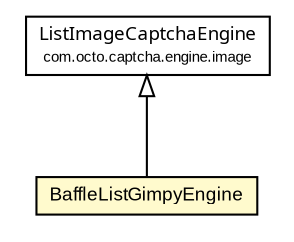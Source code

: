 #!/usr/local/bin/dot
#
# Class diagram 
# Generated by UmlGraph version 4.6 (http://www.spinellis.gr/sw/umlgraph)
#

digraph G {
	edge [fontname="arial",fontsize=10,labelfontname="arial",labelfontsize=10];
	node [fontname="arial",fontsize=10,shape=plaintext];
	// com.octo.captcha.engine.image.ListImageCaptchaEngine
	c15101 [label=<<table border="0" cellborder="1" cellspacing="0" cellpadding="2" port="p" href="../ListImageCaptchaEngine.html">
		<tr><td><table border="0" cellspacing="0" cellpadding="1">
			<tr><td><font face="ariali"> ListImageCaptchaEngine </font></td></tr>
			<tr><td><font point-size="7.0"> com.octo.captcha.engine.image </font></td></tr>
		</table></td></tr>
		</table>>, fontname="arial", fontcolor="black", fontsize=9.0];
	// com.octo.captcha.engine.image.gimpy.BaffleListGimpyEngine
	c15117 [label=<<table border="0" cellborder="1" cellspacing="0" cellpadding="2" port="p" bgcolor="lemonChiffon" href="./BaffleListGimpyEngine.html">
		<tr><td><table border="0" cellspacing="0" cellpadding="1">
			<tr><td> BaffleListGimpyEngine </td></tr>
		</table></td></tr>
		</table>>, fontname="arial", fontcolor="black", fontsize=9.0];
	//com.octo.captcha.engine.image.gimpy.BaffleListGimpyEngine extends com.octo.captcha.engine.image.ListImageCaptchaEngine
	c15101:p -> c15117:p [dir=back,arrowtail=empty];
}

